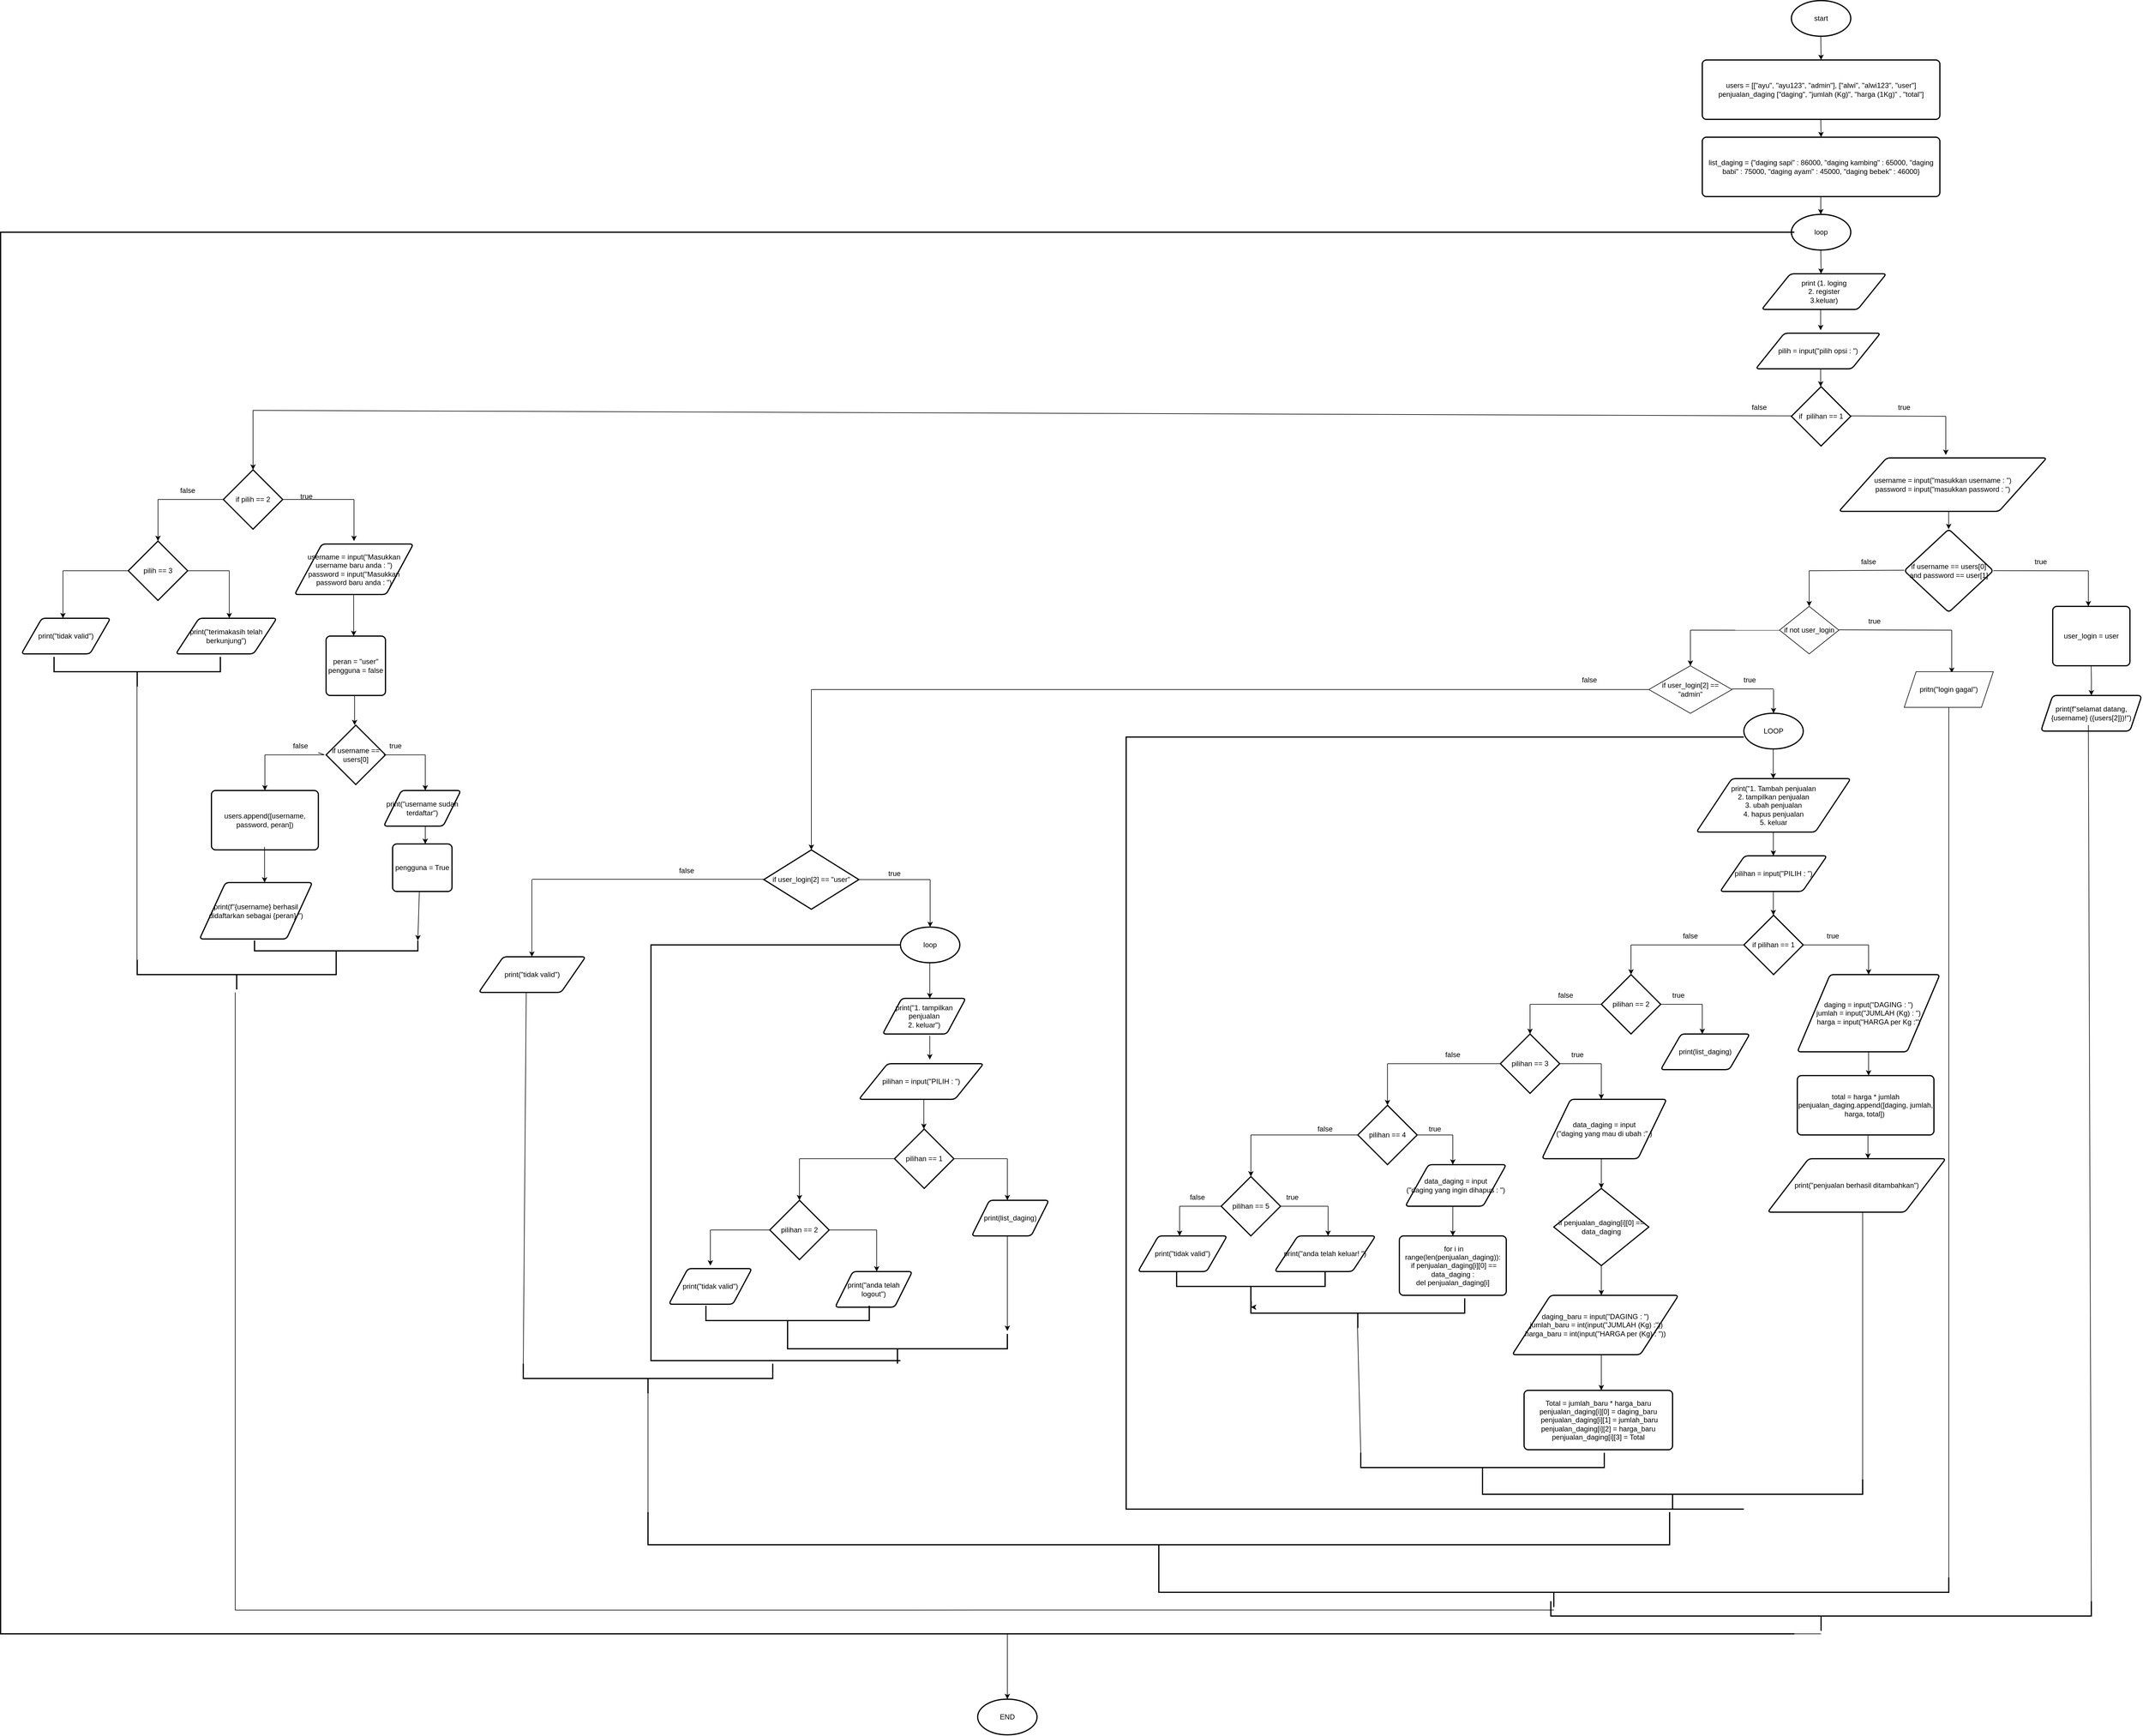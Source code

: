 <mxfile version="24.7.17">
  <diagram id="C5RBs43oDa-KdzZeNtuy" name="Page-1">
    <mxGraphModel dx="4598" dy="603" grid="1" gridSize="10" guides="1" tooltips="1" connect="1" arrows="1" fold="1" page="1" pageScale="1" pageWidth="827" pageHeight="1169" math="0" shadow="0">
      <root>
        <mxCell id="WIyWlLk6GJQsqaUBKTNV-0" />
        <mxCell id="WIyWlLk6GJQsqaUBKTNV-1" parent="WIyWlLk6GJQsqaUBKTNV-0" />
        <mxCell id="HilEgmWUrvW-E5ZWalpp-0" value="start" style="strokeWidth=2;html=1;shape=mxgraph.flowchart.start_1;whiteSpace=wrap;" parent="WIyWlLk6GJQsqaUBKTNV-1" vertex="1">
          <mxGeometry x="350" y="10" width="100" height="60" as="geometry" />
        </mxCell>
        <mxCell id="HilEgmWUrvW-E5ZWalpp-1" value="" style="endArrow=classic;html=1;rounded=0;" parent="WIyWlLk6GJQsqaUBKTNV-1" edge="1">
          <mxGeometry width="50" height="50" relative="1" as="geometry">
            <mxPoint x="399.5" y="70" as="sourcePoint" />
            <mxPoint x="400" y="110" as="targetPoint" />
          </mxGeometry>
        </mxCell>
        <mxCell id="TOtgKSUKtA_8r9ONCpf3-0" value="users = [[&quot;ayu&quot;, &quot;ayu123&quot;, &quot;admin&quot;], [&quot;alwi&quot;, &quot;alwi123&quot;, &quot;user&quot;]&lt;div&gt;penjualan_daging [&quot;daging&quot;, &quot;jumlah (Kg)&quot;, &quot;harga (1Kg)&quot; , &quot;total&quot;]&lt;/div&gt;" style="rounded=1;whiteSpace=wrap;html=1;absoluteArcSize=1;arcSize=14;strokeWidth=2;" parent="WIyWlLk6GJQsqaUBKTNV-1" vertex="1">
          <mxGeometry x="200" y="110" width="400" height="100" as="geometry" />
        </mxCell>
        <mxCell id="TOtgKSUKtA_8r9ONCpf3-1" value="if&amp;nbsp; pilihan == 1" style="strokeWidth=2;html=1;shape=mxgraph.flowchart.decision;whiteSpace=wrap;" parent="WIyWlLk6GJQsqaUBKTNV-1" vertex="1">
          <mxGeometry x="350" y="660" width="100" height="100" as="geometry" />
        </mxCell>
        <mxCell id="TOtgKSUKtA_8r9ONCpf3-3" value="" style="endArrow=classic;html=1;rounded=0;" parent="WIyWlLk6GJQsqaUBKTNV-1" edge="1">
          <mxGeometry width="50" height="50" relative="1" as="geometry">
            <mxPoint x="399.5" y="210" as="sourcePoint" />
            <mxPoint x="400" y="240" as="targetPoint" />
          </mxGeometry>
        </mxCell>
        <mxCell id="TOtgKSUKtA_8r9ONCpf3-5" value="" style="strokeWidth=2;html=1;shape=mxgraph.flowchart.annotation_1;align=left;pointerEvents=1;" parent="WIyWlLk6GJQsqaUBKTNV-1" vertex="1">
          <mxGeometry x="-770" y="1250" width="1040" height="1300" as="geometry" />
        </mxCell>
        <mxCell id="TOtgKSUKtA_8r9ONCpf3-6" value="" style="endArrow=classic;html=1;rounded=0;" parent="WIyWlLk6GJQsqaUBKTNV-1" edge="1">
          <mxGeometry width="50" height="50" relative="1" as="geometry">
            <mxPoint x="399.5" y="430" as="sourcePoint" />
            <mxPoint x="400" y="470" as="targetPoint" />
          </mxGeometry>
        </mxCell>
        <mxCell id="pLU5YedyrwFrKbikQIyz-1" value="loop" style="strokeWidth=2;html=1;shape=mxgraph.flowchart.start_1;whiteSpace=wrap;" parent="WIyWlLk6GJQsqaUBKTNV-1" vertex="1">
          <mxGeometry x="350" y="370" width="100" height="60" as="geometry" />
        </mxCell>
        <mxCell id="pLU5YedyrwFrKbikQIyz-2" value="list_daging = {&quot;daging sapi&quot; : 86000, &quot;daging kambing&quot; : 65000, &quot;daging babi&quot; : 75000, &quot;daging ayam&quot; : 45000, &quot;daging bebek&quot; : 46000}" style="rounded=1;whiteSpace=wrap;html=1;absoluteArcSize=1;arcSize=14;strokeWidth=2;" parent="WIyWlLk6GJQsqaUBKTNV-1" vertex="1">
          <mxGeometry x="200" y="240" width="400" height="100" as="geometry" />
        </mxCell>
        <mxCell id="pLU5YedyrwFrKbikQIyz-3" value="" style="endArrow=classic;html=1;rounded=0;" parent="WIyWlLk6GJQsqaUBKTNV-1" edge="1">
          <mxGeometry width="50" height="50" relative="1" as="geometry">
            <mxPoint x="399.5" y="340" as="sourcePoint" />
            <mxPoint x="399.5" y="370" as="targetPoint" />
          </mxGeometry>
        </mxCell>
        <mxCell id="pLU5YedyrwFrKbikQIyz-4" value="print (1. loging&lt;div&gt;2. register&lt;/div&gt;&lt;div&gt;3.keluar)&lt;/div&gt;" style="shape=parallelogram;html=1;strokeWidth=2;perimeter=parallelogramPerimeter;whiteSpace=wrap;rounded=1;arcSize=12;size=0.23;" parent="WIyWlLk6GJQsqaUBKTNV-1" vertex="1">
          <mxGeometry x="300" y="470" width="210" height="60" as="geometry" />
        </mxCell>
        <mxCell id="pLU5YedyrwFrKbikQIyz-5" value="pilih = input(&quot;pilih opsi : &quot;)" style="shape=parallelogram;html=1;strokeWidth=2;perimeter=parallelogramPerimeter;whiteSpace=wrap;rounded=1;arcSize=12;size=0.23;" parent="WIyWlLk6GJQsqaUBKTNV-1" vertex="1">
          <mxGeometry x="290" y="570" width="210" height="60" as="geometry" />
        </mxCell>
        <mxCell id="pLU5YedyrwFrKbikQIyz-6" value="" style="endArrow=classic;html=1;rounded=0;" parent="WIyWlLk6GJQsqaUBKTNV-1" edge="1">
          <mxGeometry width="50" height="50" relative="1" as="geometry">
            <mxPoint x="399.29" y="530" as="sourcePoint" />
            <mxPoint x="399.29" y="565" as="targetPoint" />
          </mxGeometry>
        </mxCell>
        <mxCell id="pLU5YedyrwFrKbikQIyz-8" value="" style="endArrow=classic;html=1;rounded=0;" parent="WIyWlLk6GJQsqaUBKTNV-1" edge="1">
          <mxGeometry width="50" height="50" relative="1" as="geometry">
            <mxPoint x="399.29" y="630" as="sourcePoint" />
            <mxPoint x="399.29" y="660" as="targetPoint" />
          </mxGeometry>
        </mxCell>
        <mxCell id="pLU5YedyrwFrKbikQIyz-10" value="" style="endArrow=classic;html=1;rounded=0;" parent="WIyWlLk6GJQsqaUBKTNV-1" edge="1">
          <mxGeometry width="50" height="50" relative="1" as="geometry">
            <mxPoint x="610" y="710" as="sourcePoint" />
            <mxPoint x="610" y="775" as="targetPoint" />
          </mxGeometry>
        </mxCell>
        <mxCell id="pLU5YedyrwFrKbikQIyz-11" value="" style="endArrow=none;html=1;rounded=0;" parent="WIyWlLk6GJQsqaUBKTNV-1" edge="1">
          <mxGeometry width="50" height="50" relative="1" as="geometry">
            <mxPoint x="450" y="709.29" as="sourcePoint" />
            <mxPoint x="610" y="710" as="targetPoint" />
          </mxGeometry>
        </mxCell>
        <mxCell id="pLU5YedyrwFrKbikQIyz-13" value="" style="endArrow=none;html=1;rounded=0;" parent="WIyWlLk6GJQsqaUBKTNV-1" edge="1">
          <mxGeometry width="50" height="50" relative="1" as="geometry">
            <mxPoint x="-2240" y="700" as="sourcePoint" />
            <mxPoint x="350" y="709.29" as="targetPoint" />
          </mxGeometry>
        </mxCell>
        <mxCell id="pLU5YedyrwFrKbikQIyz-14" value="username = input(&quot;masukkan username : &quot;)&lt;div&gt;password = input(&quot;masukkan password : &quot;)&lt;/div&gt;" style="shape=parallelogram;html=1;strokeWidth=2;perimeter=parallelogramPerimeter;whiteSpace=wrap;rounded=1;arcSize=12;size=0.23;" parent="WIyWlLk6GJQsqaUBKTNV-1" vertex="1">
          <mxGeometry x="430" y="780" width="350" height="90" as="geometry" />
        </mxCell>
        <mxCell id="pLU5YedyrwFrKbikQIyz-15" value="true" style="text;html=1;align=center;verticalAlign=middle;whiteSpace=wrap;rounded=0;" parent="WIyWlLk6GJQsqaUBKTNV-1" vertex="1">
          <mxGeometry x="510" y="680" width="60" height="30" as="geometry" />
        </mxCell>
        <mxCell id="pLU5YedyrwFrKbikQIyz-16" value="false&lt;span style=&quot;white-space: pre;&quot;&gt;&#x9;&lt;/span&gt;" style="text;html=1;align=center;verticalAlign=middle;whiteSpace=wrap;rounded=0;" parent="WIyWlLk6GJQsqaUBKTNV-1" vertex="1">
          <mxGeometry x="280" y="680" width="60" height="30" as="geometry" />
        </mxCell>
        <mxCell id="pLU5YedyrwFrKbikQIyz-17" value="if username == users[0] and password == user[1]" style="rhombus;whiteSpace=wrap;html=1;strokeWidth=2;rounded=1;arcSize=12;" parent="WIyWlLk6GJQsqaUBKTNV-1" vertex="1">
          <mxGeometry x="540" y="900" width="150" height="140" as="geometry" />
        </mxCell>
        <mxCell id="pLU5YedyrwFrKbikQIyz-20" value="" style="endArrow=classic;html=1;rounded=0;" parent="WIyWlLk6GJQsqaUBKTNV-1" edge="1">
          <mxGeometry width="50" height="50" relative="1" as="geometry">
            <mxPoint x="614.79" y="870" as="sourcePoint" />
            <mxPoint x="614.79" y="900" as="targetPoint" />
            <Array as="points">
              <mxPoint x="614.79" y="880" />
            </Array>
          </mxGeometry>
        </mxCell>
        <mxCell id="pLU5YedyrwFrKbikQIyz-24" value="" style="endArrow=none;html=1;rounded=0;" parent="WIyWlLk6GJQsqaUBKTNV-1" edge="1">
          <mxGeometry width="50" height="50" relative="1" as="geometry">
            <mxPoint x="690" y="969.83" as="sourcePoint" />
            <mxPoint x="850" y="970.17" as="targetPoint" />
          </mxGeometry>
        </mxCell>
        <mxCell id="pLU5YedyrwFrKbikQIyz-25" value="" style="endArrow=classic;html=1;rounded=0;" parent="WIyWlLk6GJQsqaUBKTNV-1" edge="1">
          <mxGeometry width="50" height="50" relative="1" as="geometry">
            <mxPoint x="850" y="970" as="sourcePoint" />
            <mxPoint x="850" y="1030" as="targetPoint" />
          </mxGeometry>
        </mxCell>
        <mxCell id="pLU5YedyrwFrKbikQIyz-26" style="edgeStyle=orthogonalEdgeStyle;rounded=0;orthogonalLoop=1;jettySize=auto;html=1;exitX=0.5;exitY=1;exitDx=0;exitDy=0;" parent="WIyWlLk6GJQsqaUBKTNV-1" source="pLU5YedyrwFrKbikQIyz-17" target="pLU5YedyrwFrKbikQIyz-17" edge="1">
          <mxGeometry relative="1" as="geometry" />
        </mxCell>
        <mxCell id="pLU5YedyrwFrKbikQIyz-29" value="" style="edgeStyle=orthogonalEdgeStyle;rounded=0;orthogonalLoop=1;jettySize=auto;html=1;" parent="WIyWlLk6GJQsqaUBKTNV-1" edge="1">
          <mxGeometry relative="1" as="geometry">
            <mxPoint x="854.71" y="1130" as="sourcePoint" />
            <mxPoint x="855" y="1180" as="targetPoint" />
          </mxGeometry>
        </mxCell>
        <mxCell id="pLU5YedyrwFrKbikQIyz-27" value="user_login = user" style="rounded=1;whiteSpace=wrap;html=1;absoluteArcSize=1;arcSize=14;strokeWidth=2;" parent="WIyWlLk6GJQsqaUBKTNV-1" vertex="1">
          <mxGeometry x="790" y="1030" width="130" height="100" as="geometry" />
        </mxCell>
        <mxCell id="pLU5YedyrwFrKbikQIyz-28" value="print(f&quot;selamat datang, {username} ({users[2]})!&quot;)" style="shape=parallelogram;perimeter=parallelogramPerimeter;whiteSpace=wrap;html=1;fixedSize=1;rounded=1;arcSize=14;strokeWidth=2;" parent="WIyWlLk6GJQsqaUBKTNV-1" vertex="1">
          <mxGeometry x="770" y="1180" width="170" height="60" as="geometry" />
        </mxCell>
        <mxCell id="pLU5YedyrwFrKbikQIyz-30" value="true" style="text;html=1;align=center;verticalAlign=middle;whiteSpace=wrap;rounded=0;" parent="WIyWlLk6GJQsqaUBKTNV-1" vertex="1">
          <mxGeometry x="740" y="940" width="60" height="30" as="geometry" />
        </mxCell>
        <mxCell id="pLU5YedyrwFrKbikQIyz-31" value="" style="endArrow=none;html=1;rounded=0;" parent="WIyWlLk6GJQsqaUBKTNV-1" edge="1">
          <mxGeometry width="50" height="50" relative="1" as="geometry">
            <mxPoint x="380" y="970" as="sourcePoint" />
            <mxPoint x="540" y="969.13" as="targetPoint" />
          </mxGeometry>
        </mxCell>
        <mxCell id="pLU5YedyrwFrKbikQIyz-32" value="" style="endArrow=classic;html=1;rounded=0;" parent="WIyWlLk6GJQsqaUBKTNV-1" edge="1">
          <mxGeometry width="50" height="50" relative="1" as="geometry">
            <mxPoint x="380" y="970" as="sourcePoint" />
            <mxPoint x="380" y="1030" as="targetPoint" />
          </mxGeometry>
        </mxCell>
        <mxCell id="pLU5YedyrwFrKbikQIyz-33" value="false" style="text;html=1;align=center;verticalAlign=middle;whiteSpace=wrap;rounded=0;" parent="WIyWlLk6GJQsqaUBKTNV-1" vertex="1">
          <mxGeometry x="450" y="940" width="60" height="30" as="geometry" />
        </mxCell>
        <mxCell id="pLU5YedyrwFrKbikQIyz-34" value="if not user_login" style="rhombus;whiteSpace=wrap;html=1;" parent="WIyWlLk6GJQsqaUBKTNV-1" vertex="1">
          <mxGeometry x="330" y="1030" width="100" height="80" as="geometry" />
        </mxCell>
        <mxCell id="pLU5YedyrwFrKbikQIyz-35" value="" style="endArrow=classic;html=1;rounded=0;" parent="WIyWlLk6GJQsqaUBKTNV-1" edge="1">
          <mxGeometry width="50" height="50" relative="1" as="geometry">
            <mxPoint x="620" y="1070" as="sourcePoint" />
            <mxPoint x="620" y="1142" as="targetPoint" />
          </mxGeometry>
        </mxCell>
        <mxCell id="pLU5YedyrwFrKbikQIyz-36" value="pritn(&quot;login gagal&quot;)" style="shape=parallelogram;perimeter=parallelogramPerimeter;whiteSpace=wrap;html=1;fixedSize=1;" parent="WIyWlLk6GJQsqaUBKTNV-1" vertex="1">
          <mxGeometry x="540" y="1140" width="150" height="60" as="geometry" />
        </mxCell>
        <mxCell id="pLU5YedyrwFrKbikQIyz-37" value="" style="endArrow=none;html=1;rounded=0;" parent="WIyWlLk6GJQsqaUBKTNV-1" edge="1">
          <mxGeometry width="50" height="50" relative="1" as="geometry">
            <mxPoint x="430" y="1069.52" as="sourcePoint" />
            <mxPoint x="620" y="1070" as="targetPoint" />
          </mxGeometry>
        </mxCell>
        <mxCell id="pLU5YedyrwFrKbikQIyz-38" value="true" style="text;html=1;align=center;verticalAlign=middle;whiteSpace=wrap;rounded=0;" parent="WIyWlLk6GJQsqaUBKTNV-1" vertex="1">
          <mxGeometry x="460" y="1040" width="60" height="30" as="geometry" />
        </mxCell>
        <mxCell id="pLU5YedyrwFrKbikQIyz-39" value="" style="endArrow=none;html=1;rounded=0;" parent="WIyWlLk6GJQsqaUBKTNV-1" edge="1">
          <mxGeometry width="50" height="50" relative="1" as="geometry">
            <mxPoint x="180" y="1070" as="sourcePoint" />
            <mxPoint x="330" y="1070.13" as="targetPoint" />
          </mxGeometry>
        </mxCell>
        <mxCell id="pLU5YedyrwFrKbikQIyz-40" value="" style="endArrow=classic;html=1;rounded=0;" parent="WIyWlLk6GJQsqaUBKTNV-1" edge="1">
          <mxGeometry width="50" height="50" relative="1" as="geometry">
            <mxPoint x="180" y="1070" as="sourcePoint" />
            <mxPoint x="180" y="1130" as="targetPoint" />
          </mxGeometry>
        </mxCell>
        <mxCell id="pLU5YedyrwFrKbikQIyz-41" value="if user_login[2] == &quot;admin&quot;" style="rhombus;whiteSpace=wrap;html=1;" parent="WIyWlLk6GJQsqaUBKTNV-1" vertex="1">
          <mxGeometry x="110" y="1130" width="140" height="80" as="geometry" />
        </mxCell>
        <mxCell id="pLU5YedyrwFrKbikQIyz-42" value="" style="endArrow=none;html=1;rounded=0;" parent="WIyWlLk6GJQsqaUBKTNV-1" edge="1">
          <mxGeometry width="50" height="50" relative="1" as="geometry">
            <mxPoint x="250" y="1169" as="sourcePoint" />
            <mxPoint x="320" y="1169" as="targetPoint" />
          </mxGeometry>
        </mxCell>
        <mxCell id="pLU5YedyrwFrKbikQIyz-43" value="" style="endArrow=classic;html=1;rounded=0;" parent="WIyWlLk6GJQsqaUBKTNV-1" edge="1">
          <mxGeometry width="50" height="50" relative="1" as="geometry">
            <mxPoint x="320" y="1170" as="sourcePoint" />
            <mxPoint x="320" y="1210" as="targetPoint" />
          </mxGeometry>
        </mxCell>
        <mxCell id="pLU5YedyrwFrKbikQIyz-45" value="LOOP" style="strokeWidth=2;html=1;shape=mxgraph.flowchart.start_1;whiteSpace=wrap;" parent="WIyWlLk6GJQsqaUBKTNV-1" vertex="1">
          <mxGeometry x="270" y="1210" width="100" height="60" as="geometry" />
        </mxCell>
        <mxCell id="pLU5YedyrwFrKbikQIyz-46" value="" style="endArrow=classic;html=1;rounded=0;" parent="WIyWlLk6GJQsqaUBKTNV-1" edge="1">
          <mxGeometry width="50" height="50" relative="1" as="geometry">
            <mxPoint x="319.5" y="1270" as="sourcePoint" />
            <mxPoint x="319.5" y="1320" as="targetPoint" />
          </mxGeometry>
        </mxCell>
        <mxCell id="pLU5YedyrwFrKbikQIyz-47" value="print(&quot;1. Tambah penjualan&lt;div&gt;2. tampilkan penjualan&lt;/div&gt;&lt;div&gt;3. ubah penjualan&lt;/div&gt;&lt;div&gt;4. hapus penjualan&lt;/div&gt;&lt;div&gt;5. keluar&lt;/div&gt;" style="shape=parallelogram;html=1;strokeWidth=2;perimeter=parallelogramPerimeter;whiteSpace=wrap;rounded=1;arcSize=12;size=0.23;" parent="WIyWlLk6GJQsqaUBKTNV-1" vertex="1">
          <mxGeometry x="190" y="1320" width="260" height="90" as="geometry" />
        </mxCell>
        <mxCell id="pLU5YedyrwFrKbikQIyz-48" value="" style="endArrow=classic;html=1;rounded=0;" parent="WIyWlLk6GJQsqaUBKTNV-1" edge="1">
          <mxGeometry width="50" height="50" relative="1" as="geometry">
            <mxPoint x="319.63" y="1410" as="sourcePoint" />
            <mxPoint x="319.63" y="1450" as="targetPoint" />
          </mxGeometry>
        </mxCell>
        <mxCell id="pLU5YedyrwFrKbikQIyz-49" value="pilihan = input(&quot;PILIH : &quot;)" style="shape=parallelogram;html=1;strokeWidth=2;perimeter=parallelogramPerimeter;whiteSpace=wrap;rounded=1;arcSize=12;size=0.23;" parent="WIyWlLk6GJQsqaUBKTNV-1" vertex="1">
          <mxGeometry x="230" y="1450" width="180" height="60" as="geometry" />
        </mxCell>
        <mxCell id="pLU5YedyrwFrKbikQIyz-50" value="" style="endArrow=classic;html=1;rounded=0;" parent="WIyWlLk6GJQsqaUBKTNV-1" edge="1">
          <mxGeometry width="50" height="50" relative="1" as="geometry">
            <mxPoint x="319.63" y="1510" as="sourcePoint" />
            <mxPoint x="319.63" y="1550" as="targetPoint" />
          </mxGeometry>
        </mxCell>
        <mxCell id="pLU5YedyrwFrKbikQIyz-51" value="if pilihan == 1" style="strokeWidth=2;html=1;shape=mxgraph.flowchart.decision;whiteSpace=wrap;" parent="WIyWlLk6GJQsqaUBKTNV-1" vertex="1">
          <mxGeometry x="270" y="1550" width="100" height="100" as="geometry" />
        </mxCell>
        <mxCell id="pLU5YedyrwFrKbikQIyz-52" value="" style="endArrow=none;html=1;rounded=0;" parent="WIyWlLk6GJQsqaUBKTNV-1" edge="1">
          <mxGeometry width="50" height="50" relative="1" as="geometry">
            <mxPoint x="370" y="1600" as="sourcePoint" />
            <mxPoint x="480" y="1600" as="targetPoint" />
          </mxGeometry>
        </mxCell>
        <mxCell id="pLU5YedyrwFrKbikQIyz-53" value="" style="endArrow=none;html=1;rounded=0;" parent="WIyWlLk6GJQsqaUBKTNV-1" edge="1">
          <mxGeometry width="50" height="50" relative="1" as="geometry">
            <mxPoint x="80" y="1600" as="sourcePoint" />
            <mxPoint x="270" y="1600" as="targetPoint" />
          </mxGeometry>
        </mxCell>
        <mxCell id="pLU5YedyrwFrKbikQIyz-54" value="" style="endArrow=classic;html=1;rounded=0;" parent="WIyWlLk6GJQsqaUBKTNV-1" edge="1">
          <mxGeometry width="50" height="50" relative="1" as="geometry">
            <mxPoint x="480" y="1600" as="sourcePoint" />
            <mxPoint x="480" y="1650" as="targetPoint" />
          </mxGeometry>
        </mxCell>
        <mxCell id="pLU5YedyrwFrKbikQIyz-55" value="true" style="text;html=1;align=center;verticalAlign=middle;whiteSpace=wrap;rounded=0;" parent="WIyWlLk6GJQsqaUBKTNV-1" vertex="1">
          <mxGeometry x="390" y="1570" width="60" height="30" as="geometry" />
        </mxCell>
        <mxCell id="pLU5YedyrwFrKbikQIyz-57" value="daging = input(&quot;DAGING : &quot;)&lt;div&gt;jumlah = input(&quot;JUMLAH (Kg) : &quot;)&lt;/div&gt;&lt;div&gt;harga = input(&quot;HARGA per Kg :&quot;)&lt;/div&gt;" style="shape=parallelogram;html=1;strokeWidth=2;perimeter=parallelogramPerimeter;whiteSpace=wrap;rounded=1;arcSize=12;size=0.23;" parent="WIyWlLk6GJQsqaUBKTNV-1" vertex="1">
          <mxGeometry x="360" y="1650" width="240" height="130" as="geometry" />
        </mxCell>
        <mxCell id="pLU5YedyrwFrKbikQIyz-58" value="" style="endArrow=classic;html=1;rounded=0;" parent="WIyWlLk6GJQsqaUBKTNV-1" edge="1">
          <mxGeometry width="50" height="50" relative="1" as="geometry">
            <mxPoint x="480" y="1780" as="sourcePoint" />
            <mxPoint x="480" y="1820" as="targetPoint" />
          </mxGeometry>
        </mxCell>
        <mxCell id="pLU5YedyrwFrKbikQIyz-60" value="total = harga * jumlah&lt;div&gt;penjualan_daging.append([daging, jumlah, harga, total])&amp;nbsp;&lt;/div&gt;" style="rounded=1;whiteSpace=wrap;html=1;absoluteArcSize=1;arcSize=14;strokeWidth=2;" parent="WIyWlLk6GJQsqaUBKTNV-1" vertex="1">
          <mxGeometry x="360" y="1820" width="230" height="100" as="geometry" />
        </mxCell>
        <mxCell id="pLU5YedyrwFrKbikQIyz-61" value="print(&quot;penjualan berhasil ditambahkan&quot;)" style="shape=parallelogram;html=1;strokeWidth=2;perimeter=parallelogramPerimeter;whiteSpace=wrap;rounded=1;arcSize=12;size=0.23;" parent="WIyWlLk6GJQsqaUBKTNV-1" vertex="1">
          <mxGeometry x="310" y="1960" width="300" height="90" as="geometry" />
        </mxCell>
        <mxCell id="pLU5YedyrwFrKbikQIyz-62" value="" style="endArrow=classic;html=1;rounded=0;" parent="WIyWlLk6GJQsqaUBKTNV-1" edge="1">
          <mxGeometry width="50" height="50" relative="1" as="geometry">
            <mxPoint x="478.95" y="1920" as="sourcePoint" />
            <mxPoint x="478.95" y="1960" as="targetPoint" />
          </mxGeometry>
        </mxCell>
        <mxCell id="pLU5YedyrwFrKbikQIyz-63" value="" style="endArrow=classic;html=1;rounded=0;" parent="WIyWlLk6GJQsqaUBKTNV-1" edge="1">
          <mxGeometry width="50" height="50" relative="1" as="geometry">
            <mxPoint x="80" y="1600" as="sourcePoint" />
            <mxPoint x="80" y="1650" as="targetPoint" />
          </mxGeometry>
        </mxCell>
        <mxCell id="pLU5YedyrwFrKbikQIyz-64" value="pilihan == 2" style="strokeWidth=2;html=1;shape=mxgraph.flowchart.decision;whiteSpace=wrap;" parent="WIyWlLk6GJQsqaUBKTNV-1" vertex="1">
          <mxGeometry x="30" y="1650" width="100" height="100" as="geometry" />
        </mxCell>
        <mxCell id="pLU5YedyrwFrKbikQIyz-65" value="" style="endArrow=none;html=1;rounded=0;" parent="WIyWlLk6GJQsqaUBKTNV-1" edge="1">
          <mxGeometry width="50" height="50" relative="1" as="geometry">
            <mxPoint x="130" y="1700" as="sourcePoint" />
            <mxPoint x="200" y="1700" as="targetPoint" />
          </mxGeometry>
        </mxCell>
        <mxCell id="pLU5YedyrwFrKbikQIyz-66" value="" style="endArrow=classic;html=1;rounded=0;" parent="WIyWlLk6GJQsqaUBKTNV-1" edge="1">
          <mxGeometry width="50" height="50" relative="1" as="geometry">
            <mxPoint x="200" y="1700" as="sourcePoint" />
            <mxPoint x="200" y="1750" as="targetPoint" />
          </mxGeometry>
        </mxCell>
        <mxCell id="pLU5YedyrwFrKbikQIyz-67" value="print(list_daging)" style="shape=parallelogram;html=1;strokeWidth=2;perimeter=parallelogramPerimeter;whiteSpace=wrap;rounded=1;arcSize=12;size=0.23;" parent="WIyWlLk6GJQsqaUBKTNV-1" vertex="1">
          <mxGeometry x="130" y="1750" width="150" height="60" as="geometry" />
        </mxCell>
        <mxCell id="pLU5YedyrwFrKbikQIyz-68" value="" style="endArrow=none;html=1;rounded=0;" parent="WIyWlLk6GJQsqaUBKTNV-1" edge="1">
          <mxGeometry width="50" height="50" relative="1" as="geometry">
            <mxPoint x="-90" y="1700" as="sourcePoint" />
            <mxPoint x="30" y="1700" as="targetPoint" />
          </mxGeometry>
        </mxCell>
        <mxCell id="pLU5YedyrwFrKbikQIyz-69" value="" style="endArrow=classic;html=1;rounded=0;" parent="WIyWlLk6GJQsqaUBKTNV-1" edge="1">
          <mxGeometry width="50" height="50" relative="1" as="geometry">
            <mxPoint x="-90" y="1700" as="sourcePoint" />
            <mxPoint x="-90" y="1750" as="targetPoint" />
          </mxGeometry>
        </mxCell>
        <mxCell id="pLU5YedyrwFrKbikQIyz-70" value="pilihan == 3" style="strokeWidth=2;html=1;shape=mxgraph.flowchart.decision;whiteSpace=wrap;" parent="WIyWlLk6GJQsqaUBKTNV-1" vertex="1">
          <mxGeometry x="-140" y="1750" width="100" height="100" as="geometry" />
        </mxCell>
        <mxCell id="pLU5YedyrwFrKbikQIyz-71" value="data_daging =&amp;nbsp;&lt;span style=&quot;background-color: initial;&quot;&gt;input&lt;/span&gt;&lt;div&gt;&lt;span style=&quot;background-color: initial;&quot;&gt;(&quot;daging yang mau di ubah :&quot; )&lt;/span&gt;&lt;/div&gt;" style="shape=parallelogram;html=1;strokeWidth=2;perimeter=parallelogramPerimeter;whiteSpace=wrap;rounded=1;arcSize=12;size=0.23;" parent="WIyWlLk6GJQsqaUBKTNV-1" vertex="1">
          <mxGeometry x="-70" y="1860" width="210" height="100" as="geometry" />
        </mxCell>
        <mxCell id="pLU5YedyrwFrKbikQIyz-72" value="" style="endArrow=none;html=1;rounded=0;" parent="WIyWlLk6GJQsqaUBKTNV-1" edge="1">
          <mxGeometry width="50" height="50" relative="1" as="geometry">
            <mxPoint x="-40" y="1800" as="sourcePoint" />
            <mxPoint x="30" y="1800" as="targetPoint" />
          </mxGeometry>
        </mxCell>
        <mxCell id="pLU5YedyrwFrKbikQIyz-73" value="" style="endArrow=classic;html=1;rounded=0;" parent="WIyWlLk6GJQsqaUBKTNV-1" edge="1">
          <mxGeometry width="50" height="50" relative="1" as="geometry">
            <mxPoint x="30" y="1800" as="sourcePoint" />
            <mxPoint x="30" y="1860" as="targetPoint" />
          </mxGeometry>
        </mxCell>
        <mxCell id="pLU5YedyrwFrKbikQIyz-74" value="" style="endArrow=classic;html=1;rounded=0;" parent="WIyWlLk6GJQsqaUBKTNV-1" edge="1">
          <mxGeometry width="50" height="50" relative="1" as="geometry">
            <mxPoint x="30" y="1960" as="sourcePoint" />
            <mxPoint x="30" y="2010" as="targetPoint" />
          </mxGeometry>
        </mxCell>
        <mxCell id="pLU5YedyrwFrKbikQIyz-75" value="if penjualan_daging[i][0] == data_daging" style="strokeWidth=2;html=1;shape=mxgraph.flowchart.decision;whiteSpace=wrap;" parent="WIyWlLk6GJQsqaUBKTNV-1" vertex="1">
          <mxGeometry x="-50" y="2010" width="160" height="130" as="geometry" />
        </mxCell>
        <mxCell id="pLU5YedyrwFrKbikQIyz-76" value="" style="endArrow=classic;html=1;rounded=0;" parent="WIyWlLk6GJQsqaUBKTNV-1" edge="1">
          <mxGeometry width="50" height="50" relative="1" as="geometry">
            <mxPoint x="30" y="2140" as="sourcePoint" />
            <mxPoint x="30" y="2190" as="targetPoint" />
          </mxGeometry>
        </mxCell>
        <mxCell id="pLU5YedyrwFrKbikQIyz-77" value="&lt;div&gt;daging_baru = input(&quot;DAGING : &quot;)&lt;/div&gt;&lt;div&gt;&lt;span style=&quot;background-color: initial;&quot;&gt;&amp;nbsp;jumlah_baru = int(input(&quot;JUMLAH (Kg) :&quot;))&lt;/span&gt;&lt;/div&gt;&lt;div&gt;&lt;span style=&quot;background-color: initial;&quot;&gt;harga_baru = int(input(&quot;HARGA per (Kg) : &quot;))&lt;/span&gt;&lt;/div&gt;" style="shape=parallelogram;html=1;strokeWidth=2;perimeter=parallelogramPerimeter;whiteSpace=wrap;rounded=1;arcSize=12;size=0.23;" parent="WIyWlLk6GJQsqaUBKTNV-1" vertex="1">
          <mxGeometry x="-120" y="2190" width="280" height="100" as="geometry" />
        </mxCell>
        <mxCell id="pLU5YedyrwFrKbikQIyz-78" value="" style="endArrow=classic;html=1;rounded=0;" parent="WIyWlLk6GJQsqaUBKTNV-1" edge="1">
          <mxGeometry width="50" height="50" relative="1" as="geometry">
            <mxPoint x="30" y="2290" as="sourcePoint" />
            <mxPoint x="30" y="2350" as="targetPoint" />
          </mxGeometry>
        </mxCell>
        <mxCell id="pLU5YedyrwFrKbikQIyz-79" value="&lt;div&gt;Total = jumlah_baru * harga_baru&lt;/div&gt;&lt;div&gt;penjualan_daging[i][0] = daging_baru&lt;/div&gt;&lt;div&gt;&amp;nbsp;penjualan_daging[i][1] = jumlah_baru&lt;/div&gt;&lt;div&gt;penjualan_daging[i][2] = harga_baru&lt;/div&gt;&lt;div&gt;penjualan_daging[i][3] = Total&lt;/div&gt;" style="rounded=1;whiteSpace=wrap;html=1;absoluteArcSize=1;arcSize=14;strokeWidth=2;" parent="WIyWlLk6GJQsqaUBKTNV-1" vertex="1">
          <mxGeometry x="-100" y="2350" width="250" height="100" as="geometry" />
        </mxCell>
        <mxCell id="pLU5YedyrwFrKbikQIyz-80" value="" style="endArrow=none;html=1;rounded=0;" parent="WIyWlLk6GJQsqaUBKTNV-1" edge="1">
          <mxGeometry width="50" height="50" relative="1" as="geometry">
            <mxPoint x="-330" y="1800" as="sourcePoint" />
            <mxPoint x="-140" y="1800" as="targetPoint" />
          </mxGeometry>
        </mxCell>
        <mxCell id="pLU5YedyrwFrKbikQIyz-81" value="" style="endArrow=classic;html=1;rounded=0;" parent="WIyWlLk6GJQsqaUBKTNV-1" edge="1">
          <mxGeometry width="50" height="50" relative="1" as="geometry">
            <mxPoint x="-330" y="1800" as="sourcePoint" />
            <mxPoint x="-330" y="1870" as="targetPoint" />
          </mxGeometry>
        </mxCell>
        <mxCell id="pLU5YedyrwFrKbikQIyz-82" value="pilihan == 4" style="strokeWidth=2;html=1;shape=mxgraph.flowchart.decision;whiteSpace=wrap;" parent="WIyWlLk6GJQsqaUBKTNV-1" vertex="1">
          <mxGeometry x="-380" y="1870" width="100" height="100" as="geometry" />
        </mxCell>
        <mxCell id="pLU5YedyrwFrKbikQIyz-83" value="" style="endArrow=none;html=1;rounded=0;" parent="WIyWlLk6GJQsqaUBKTNV-1" edge="1">
          <mxGeometry width="50" height="50" relative="1" as="geometry">
            <mxPoint x="-280" y="1920" as="sourcePoint" />
            <mxPoint x="-220" y="1920" as="targetPoint" />
          </mxGeometry>
        </mxCell>
        <mxCell id="pLU5YedyrwFrKbikQIyz-84" value="" style="endArrow=classic;html=1;rounded=0;" parent="WIyWlLk6GJQsqaUBKTNV-1" edge="1">
          <mxGeometry width="50" height="50" relative="1" as="geometry">
            <mxPoint x="-220" y="1920" as="sourcePoint" />
            <mxPoint x="-220" y="1970" as="targetPoint" />
          </mxGeometry>
        </mxCell>
        <mxCell id="pLU5YedyrwFrKbikQIyz-85" value="data_daging = input&lt;div&gt;(&quot;daging yang ingin dihapus : &quot;)&lt;/div&gt;" style="shape=parallelogram;html=1;strokeWidth=2;perimeter=parallelogramPerimeter;whiteSpace=wrap;rounded=1;arcSize=12;size=0.23;" parent="WIyWlLk6GJQsqaUBKTNV-1" vertex="1">
          <mxGeometry x="-300" y="1970" width="170" height="70" as="geometry" />
        </mxCell>
        <mxCell id="pLU5YedyrwFrKbikQIyz-86" value="" style="endArrow=classic;html=1;rounded=0;" parent="WIyWlLk6GJQsqaUBKTNV-1" edge="1">
          <mxGeometry width="50" height="50" relative="1" as="geometry">
            <mxPoint x="-220" y="2040" as="sourcePoint" />
            <mxPoint x="-220" y="2090" as="targetPoint" />
          </mxGeometry>
        </mxCell>
        <mxCell id="pLU5YedyrwFrKbikQIyz-87" value="&lt;div&gt;&amp;nbsp;for i in range(len(penjualan_daging)):&lt;/div&gt;&lt;div&gt;&amp;nbsp;if penjualan_daging[i][0] == data_daging :&lt;/div&gt;&lt;div&gt;del penjualan_daging[i]&lt;/div&gt;" style="rounded=1;whiteSpace=wrap;html=1;absoluteArcSize=1;arcSize=14;strokeWidth=2;" parent="WIyWlLk6GJQsqaUBKTNV-1" vertex="1">
          <mxGeometry x="-310" y="2090" width="180" height="100" as="geometry" />
        </mxCell>
        <mxCell id="pLU5YedyrwFrKbikQIyz-88" value="" style="endArrow=none;html=1;rounded=0;" parent="WIyWlLk6GJQsqaUBKTNV-1" edge="1">
          <mxGeometry width="50" height="50" relative="1" as="geometry">
            <mxPoint x="-560" y="1920" as="sourcePoint" />
            <mxPoint x="-380" y="1920" as="targetPoint" />
          </mxGeometry>
        </mxCell>
        <mxCell id="pLU5YedyrwFrKbikQIyz-89" value="" style="endArrow=classic;html=1;rounded=0;" parent="WIyWlLk6GJQsqaUBKTNV-1" edge="1">
          <mxGeometry width="50" height="50" relative="1" as="geometry">
            <mxPoint x="-560" y="1920" as="sourcePoint" />
            <mxPoint x="-560" y="1990" as="targetPoint" />
          </mxGeometry>
        </mxCell>
        <mxCell id="pLU5YedyrwFrKbikQIyz-90" value="pilihan == 5" style="strokeWidth=2;html=1;shape=mxgraph.flowchart.decision;whiteSpace=wrap;" parent="WIyWlLk6GJQsqaUBKTNV-1" vertex="1">
          <mxGeometry x="-610" y="1990" width="100" height="100" as="geometry" />
        </mxCell>
        <mxCell id="pLU5YedyrwFrKbikQIyz-91" value="" style="endArrow=none;html=1;rounded=0;exitX=1;exitY=0.5;exitDx=0;exitDy=0;exitPerimeter=0;" parent="WIyWlLk6GJQsqaUBKTNV-1" source="pLU5YedyrwFrKbikQIyz-90" edge="1">
          <mxGeometry width="50" height="50" relative="1" as="geometry">
            <mxPoint x="-470" y="2040" as="sourcePoint" />
            <mxPoint x="-430" y="2040" as="targetPoint" />
          </mxGeometry>
        </mxCell>
        <mxCell id="pLU5YedyrwFrKbikQIyz-92" value="" style="endArrow=classic;html=1;rounded=0;" parent="WIyWlLk6GJQsqaUBKTNV-1" edge="1">
          <mxGeometry width="50" height="50" relative="1" as="geometry">
            <mxPoint x="-430" y="2040" as="sourcePoint" />
            <mxPoint x="-430" y="2090" as="targetPoint" />
          </mxGeometry>
        </mxCell>
        <mxCell id="pLU5YedyrwFrKbikQIyz-93" value="print(&quot;anda telah keluar! &quot;)" style="shape=parallelogram;html=1;strokeWidth=2;perimeter=parallelogramPerimeter;whiteSpace=wrap;rounded=1;arcSize=12;size=0.23;" parent="WIyWlLk6GJQsqaUBKTNV-1" vertex="1">
          <mxGeometry x="-520" y="2090" width="170" height="60" as="geometry" />
        </mxCell>
        <mxCell id="pLU5YedyrwFrKbikQIyz-94" value="" style="endArrow=classic;html=1;rounded=0;" parent="WIyWlLk6GJQsqaUBKTNV-1" edge="1">
          <mxGeometry width="50" height="50" relative="1" as="geometry">
            <mxPoint x="-680" y="2040" as="sourcePoint" />
            <mxPoint x="-680" y="2090" as="targetPoint" />
          </mxGeometry>
        </mxCell>
        <mxCell id="pLU5YedyrwFrKbikQIyz-95" value="" style="endArrow=none;html=1;rounded=0;" parent="WIyWlLk6GJQsqaUBKTNV-1" edge="1">
          <mxGeometry width="50" height="50" relative="1" as="geometry">
            <mxPoint x="-680" y="2040" as="sourcePoint" />
            <mxPoint x="-610" y="2040" as="targetPoint" />
          </mxGeometry>
        </mxCell>
        <mxCell id="pLU5YedyrwFrKbikQIyz-96" value="print(&quot;tidak valid&quot;)" style="shape=parallelogram;html=1;strokeWidth=2;perimeter=parallelogramPerimeter;whiteSpace=wrap;rounded=1;arcSize=12;size=0.23;" parent="WIyWlLk6GJQsqaUBKTNV-1" vertex="1">
          <mxGeometry x="-750" y="2090" width="150" height="60" as="geometry" />
        </mxCell>
        <mxCell id="pLU5YedyrwFrKbikQIyz-97" value="true" style="text;html=1;align=center;verticalAlign=middle;whiteSpace=wrap;rounded=0;" parent="WIyWlLk6GJQsqaUBKTNV-1" vertex="1">
          <mxGeometry x="-520" y="2010" width="60" height="30" as="geometry" />
        </mxCell>
        <mxCell id="pLU5YedyrwFrKbikQIyz-98" value="false" style="text;html=1;align=center;verticalAlign=middle;whiteSpace=wrap;rounded=0;" parent="WIyWlLk6GJQsqaUBKTNV-1" vertex="1">
          <mxGeometry x="-680" y="2010" width="60" height="30" as="geometry" />
        </mxCell>
        <mxCell id="pLU5YedyrwFrKbikQIyz-99" value="true" style="text;html=1;align=center;verticalAlign=middle;whiteSpace=wrap;rounded=0;" parent="WIyWlLk6GJQsqaUBKTNV-1" vertex="1">
          <mxGeometry x="-280" y="1895" width="60" height="30" as="geometry" />
        </mxCell>
        <mxCell id="pLU5YedyrwFrKbikQIyz-100" value="false" style="text;html=1;align=center;verticalAlign=middle;whiteSpace=wrap;rounded=0;" parent="WIyWlLk6GJQsqaUBKTNV-1" vertex="1">
          <mxGeometry x="-465" y="1895" width="60" height="30" as="geometry" />
        </mxCell>
        <mxCell id="pLU5YedyrwFrKbikQIyz-101" value="false" style="text;html=1;align=center;verticalAlign=middle;whiteSpace=wrap;rounded=0;" parent="WIyWlLk6GJQsqaUBKTNV-1" vertex="1">
          <mxGeometry x="-250" y="1770" width="60" height="30" as="geometry" />
        </mxCell>
        <mxCell id="pLU5YedyrwFrKbikQIyz-102" value="true" style="text;html=1;align=center;verticalAlign=middle;whiteSpace=wrap;rounded=0;" parent="WIyWlLk6GJQsqaUBKTNV-1" vertex="1">
          <mxGeometry x="-40" y="1770" width="60" height="30" as="geometry" />
        </mxCell>
        <mxCell id="pLU5YedyrwFrKbikQIyz-103" value="false" style="text;html=1;align=center;verticalAlign=middle;whiteSpace=wrap;rounded=0;" parent="WIyWlLk6GJQsqaUBKTNV-1" vertex="1">
          <mxGeometry x="-60" y="1670" width="60" height="30" as="geometry" />
        </mxCell>
        <mxCell id="pLU5YedyrwFrKbikQIyz-104" value="true" style="text;html=1;align=center;verticalAlign=middle;whiteSpace=wrap;rounded=0;" parent="WIyWlLk6GJQsqaUBKTNV-1" vertex="1">
          <mxGeometry x="130" y="1670" width="60" height="30" as="geometry" />
        </mxCell>
        <mxCell id="pLU5YedyrwFrKbikQIyz-105" value="false" style="text;html=1;align=center;verticalAlign=middle;whiteSpace=wrap;rounded=0;" parent="WIyWlLk6GJQsqaUBKTNV-1" vertex="1">
          <mxGeometry x="150" y="1570" width="60" height="30" as="geometry" />
        </mxCell>
        <mxCell id="pLU5YedyrwFrKbikQIyz-106" value="" style="endArrow=none;html=1;rounded=0;" parent="WIyWlLk6GJQsqaUBKTNV-1" edge="1">
          <mxGeometry width="50" height="50" relative="1" as="geometry">
            <mxPoint x="-1300" y="1170" as="sourcePoint" />
            <mxPoint x="110" y="1170" as="targetPoint" />
          </mxGeometry>
        </mxCell>
        <mxCell id="pLU5YedyrwFrKbikQIyz-107" value="" style="endArrow=classic;html=1;rounded=0;" parent="WIyWlLk6GJQsqaUBKTNV-1" edge="1">
          <mxGeometry width="50" height="50" relative="1" as="geometry">
            <mxPoint x="-1300" y="1170" as="sourcePoint" />
            <mxPoint x="-1300" y="1440" as="targetPoint" />
          </mxGeometry>
        </mxCell>
        <mxCell id="pLU5YedyrwFrKbikQIyz-108" value="if user_login[2] == &quot;user&quot;" style="strokeWidth=2;html=1;shape=mxgraph.flowchart.decision;whiteSpace=wrap;" parent="WIyWlLk6GJQsqaUBKTNV-1" vertex="1">
          <mxGeometry x="-1380" y="1440" width="160" height="100" as="geometry" />
        </mxCell>
        <mxCell id="pLU5YedyrwFrKbikQIyz-110" style="edgeStyle=orthogonalEdgeStyle;rounded=0;orthogonalLoop=1;jettySize=auto;html=1;exitX=0;exitY=0.5;exitDx=0;exitDy=0;exitPerimeter=0;" parent="WIyWlLk6GJQsqaUBKTNV-1" source="pLU5YedyrwFrKbikQIyz-109" edge="1">
          <mxGeometry relative="1" as="geometry">
            <mxPoint x="-560" y="2210" as="targetPoint" />
            <Array as="points">
              <mxPoint x="-559" y="2200" />
            </Array>
          </mxGeometry>
        </mxCell>
        <mxCell id="pLU5YedyrwFrKbikQIyz-109" value="" style="strokeWidth=2;html=1;shape=mxgraph.flowchart.annotation_2;align=left;labelPosition=right;pointerEvents=1;rotation=-90;" parent="WIyWlLk6GJQsqaUBKTNV-1" vertex="1">
          <mxGeometry x="-585" y="2050" width="50" height="250" as="geometry" />
        </mxCell>
        <mxCell id="pLU5YedyrwFrKbikQIyz-111" value="" style="strokeWidth=2;html=1;shape=mxgraph.flowchart.annotation_2;align=left;labelPosition=right;pointerEvents=1;rotation=-90;" parent="WIyWlLk6GJQsqaUBKTNV-1" vertex="1">
          <mxGeometry x="-405" y="2040" width="50" height="360" as="geometry" />
        </mxCell>
        <mxCell id="pLU5YedyrwFrKbikQIyz-115" value="" style="endArrow=none;html=1;rounded=0;exitX=1;exitY=0;exitDx=0;exitDy=0;exitPerimeter=0;" parent="WIyWlLk6GJQsqaUBKTNV-1" source="pLU5YedyrwFrKbikQIyz-116" edge="1">
          <mxGeometry width="50" height="50" relative="1" as="geometry">
            <mxPoint x="-380.56" y="2430" as="sourcePoint" />
            <mxPoint x="-380.56" y="2240" as="targetPoint" />
          </mxGeometry>
        </mxCell>
        <mxCell id="pLU5YedyrwFrKbikQIyz-116" value="" style="strokeWidth=2;html=1;shape=mxgraph.flowchart.annotation_2;align=left;labelPosition=right;pointerEvents=1;rotation=-90;" parent="WIyWlLk6GJQsqaUBKTNV-1" vertex="1">
          <mxGeometry x="-195" y="2275" width="50" height="410" as="geometry" />
        </mxCell>
        <mxCell id="pLU5YedyrwFrKbikQIyz-117" value="" style="strokeWidth=2;html=1;shape=mxgraph.flowchart.annotation_2;align=left;labelPosition=right;pointerEvents=1;rotation=-90;" parent="WIyWlLk6GJQsqaUBKTNV-1" vertex="1">
          <mxGeometry x="125" y="2205" width="50" height="640" as="geometry" />
        </mxCell>
        <mxCell id="pLU5YedyrwFrKbikQIyz-118" value="" style="endArrow=none;html=1;rounded=0;exitX=0.5;exitY=1;exitDx=0;exitDy=0;exitPerimeter=0;" parent="WIyWlLk6GJQsqaUBKTNV-1" source="pLU5YedyrwFrKbikQIyz-117" edge="1">
          <mxGeometry width="50" height="50" relative="1" as="geometry">
            <mxPoint x="420" y="2100" as="sourcePoint" />
            <mxPoint x="470" y="2050" as="targetPoint" />
          </mxGeometry>
        </mxCell>
        <mxCell id="pLU5YedyrwFrKbikQIyz-119" value="" style="endArrow=none;html=1;rounded=0;" parent="WIyWlLk6GJQsqaUBKTNV-1" edge="1">
          <mxGeometry width="50" height="50" relative="1" as="geometry">
            <mxPoint x="-1220" y="1490" as="sourcePoint" />
            <mxPoint x="-1100" y="1490" as="targetPoint" />
          </mxGeometry>
        </mxCell>
        <mxCell id="pLU5YedyrwFrKbikQIyz-120" value="true" style="text;html=1;align=center;verticalAlign=middle;whiteSpace=wrap;rounded=0;" parent="WIyWlLk6GJQsqaUBKTNV-1" vertex="1">
          <mxGeometry x="-1190" y="1465" width="60" height="30" as="geometry" />
        </mxCell>
        <mxCell id="pLU5YedyrwFrKbikQIyz-121" value="" style="endArrow=classic;html=1;rounded=0;" parent="WIyWlLk6GJQsqaUBKTNV-1" edge="1">
          <mxGeometry width="50" height="50" relative="1" as="geometry">
            <mxPoint x="-1100" y="1490" as="sourcePoint" />
            <mxPoint x="-1100" y="1570" as="targetPoint" />
          </mxGeometry>
        </mxCell>
        <mxCell id="pLU5YedyrwFrKbikQIyz-122" value="loop" style="strokeWidth=2;html=1;shape=mxgraph.flowchart.start_1;whiteSpace=wrap;" parent="WIyWlLk6GJQsqaUBKTNV-1" vertex="1">
          <mxGeometry x="-1150" y="1570" width="100" height="60" as="geometry" />
        </mxCell>
        <mxCell id="pLU5YedyrwFrKbikQIyz-123" value="" style="endArrow=classic;html=1;rounded=0;" parent="WIyWlLk6GJQsqaUBKTNV-1" edge="1">
          <mxGeometry width="50" height="50" relative="1" as="geometry">
            <mxPoint x="-1100.59" y="1630" as="sourcePoint" />
            <mxPoint x="-1100.59" y="1690" as="targetPoint" />
          </mxGeometry>
        </mxCell>
        <mxCell id="pLU5YedyrwFrKbikQIyz-124" value="print(&quot;1. tampilkan penjualan&lt;div&gt;2. keluar&quot;)&lt;/div&gt;" style="shape=parallelogram;html=1;strokeWidth=2;perimeter=parallelogramPerimeter;whiteSpace=wrap;rounded=1;arcSize=12;size=0.23;" parent="WIyWlLk6GJQsqaUBKTNV-1" vertex="1">
          <mxGeometry x="-1180" y="1690" width="140" height="60" as="geometry" />
        </mxCell>
        <mxCell id="pLU5YedyrwFrKbikQIyz-125" value="" style="endArrow=classic;html=1;rounded=0;" parent="WIyWlLk6GJQsqaUBKTNV-1" edge="1">
          <mxGeometry width="50" height="50" relative="1" as="geometry">
            <mxPoint x="-1100.59" y="1753" as="sourcePoint" />
            <mxPoint x="-1100.59" y="1793" as="targetPoint" />
          </mxGeometry>
        </mxCell>
        <mxCell id="pLU5YedyrwFrKbikQIyz-126" value="pilihan = input(&quot;PILIH : &quot;)" style="shape=parallelogram;html=1;strokeWidth=2;perimeter=parallelogramPerimeter;whiteSpace=wrap;rounded=1;arcSize=12;size=0.23;" parent="WIyWlLk6GJQsqaUBKTNV-1" vertex="1">
          <mxGeometry x="-1220" y="1800" width="210" height="60" as="geometry" />
        </mxCell>
        <mxCell id="pLU5YedyrwFrKbikQIyz-127" value="" style="endArrow=classic;html=1;rounded=0;" parent="WIyWlLk6GJQsqaUBKTNV-1" edge="1">
          <mxGeometry width="50" height="50" relative="1" as="geometry">
            <mxPoint x="-1110.63" y="1860" as="sourcePoint" />
            <mxPoint x="-1110.63" y="1910" as="targetPoint" />
          </mxGeometry>
        </mxCell>
        <mxCell id="pLU5YedyrwFrKbikQIyz-128" value="pilihan == 1" style="strokeWidth=2;html=1;shape=mxgraph.flowchart.decision;whiteSpace=wrap;" parent="WIyWlLk6GJQsqaUBKTNV-1" vertex="1">
          <mxGeometry x="-1160" y="1910" width="100" height="100" as="geometry" />
        </mxCell>
        <mxCell id="pLU5YedyrwFrKbikQIyz-129" value="" style="endArrow=none;html=1;rounded=0;" parent="WIyWlLk6GJQsqaUBKTNV-1" edge="1">
          <mxGeometry width="50" height="50" relative="1" as="geometry">
            <mxPoint x="-1060" y="1960" as="sourcePoint" />
            <mxPoint x="-970" y="1960" as="targetPoint" />
          </mxGeometry>
        </mxCell>
        <mxCell id="pLU5YedyrwFrKbikQIyz-130" value="" style="endArrow=none;html=1;rounded=0;" parent="WIyWlLk6GJQsqaUBKTNV-1" edge="1">
          <mxGeometry width="50" height="50" relative="1" as="geometry">
            <mxPoint x="-1320" y="1960" as="sourcePoint" />
            <mxPoint x="-1160" y="1960" as="targetPoint" />
          </mxGeometry>
        </mxCell>
        <mxCell id="pLU5YedyrwFrKbikQIyz-131" value="" style="endArrow=classic;html=1;rounded=0;" parent="WIyWlLk6GJQsqaUBKTNV-1" edge="1">
          <mxGeometry width="50" height="50" relative="1" as="geometry">
            <mxPoint x="-970" y="1960" as="sourcePoint" />
            <mxPoint x="-970" y="2030" as="targetPoint" />
          </mxGeometry>
        </mxCell>
        <mxCell id="pLU5YedyrwFrKbikQIyz-132" value="print(list_daging)" style="shape=parallelogram;html=1;strokeWidth=2;perimeter=parallelogramPerimeter;whiteSpace=wrap;rounded=1;arcSize=12;size=0.23;" parent="WIyWlLk6GJQsqaUBKTNV-1" vertex="1">
          <mxGeometry x="-1030" y="2030" width="130" height="60" as="geometry" />
        </mxCell>
        <mxCell id="pLU5YedyrwFrKbikQIyz-133" value="" style="endArrow=classic;html=1;rounded=0;" parent="WIyWlLk6GJQsqaUBKTNV-1" edge="1">
          <mxGeometry width="50" height="50" relative="1" as="geometry">
            <mxPoint x="-1320" y="1960" as="sourcePoint" />
            <mxPoint x="-1320" y="2030" as="targetPoint" />
          </mxGeometry>
        </mxCell>
        <mxCell id="pLU5YedyrwFrKbikQIyz-134" value="pilihan == 2" style="strokeWidth=2;html=1;shape=mxgraph.flowchart.decision;whiteSpace=wrap;" parent="WIyWlLk6GJQsqaUBKTNV-1" vertex="1">
          <mxGeometry x="-1370" y="2030" width="100" height="100" as="geometry" />
        </mxCell>
        <mxCell id="pLU5YedyrwFrKbikQIyz-135" value="" style="endArrow=none;html=1;rounded=0;" parent="WIyWlLk6GJQsqaUBKTNV-1" edge="1">
          <mxGeometry width="50" height="50" relative="1" as="geometry">
            <mxPoint x="-1270" y="2080" as="sourcePoint" />
            <mxPoint x="-1190" y="2080" as="targetPoint" />
          </mxGeometry>
        </mxCell>
        <mxCell id="pLU5YedyrwFrKbikQIyz-136" value="" style="endArrow=classic;html=1;rounded=0;" parent="WIyWlLk6GJQsqaUBKTNV-1" edge="1">
          <mxGeometry width="50" height="50" relative="1" as="geometry">
            <mxPoint x="-1190" y="2080" as="sourcePoint" />
            <mxPoint x="-1190" y="2150" as="targetPoint" />
          </mxGeometry>
        </mxCell>
        <mxCell id="pLU5YedyrwFrKbikQIyz-137" value="print(&quot;anda telah logout&quot;)" style="shape=parallelogram;html=1;strokeWidth=2;perimeter=parallelogramPerimeter;whiteSpace=wrap;rounded=1;arcSize=12;size=0.23;" parent="WIyWlLk6GJQsqaUBKTNV-1" vertex="1">
          <mxGeometry x="-1260" y="2150" width="130" height="60" as="geometry" />
        </mxCell>
        <mxCell id="pLU5YedyrwFrKbikQIyz-138" value="" style="endArrow=none;html=1;rounded=0;" parent="WIyWlLk6GJQsqaUBKTNV-1" edge="1">
          <mxGeometry width="50" height="50" relative="1" as="geometry">
            <mxPoint x="-1470" y="2080" as="sourcePoint" />
            <mxPoint x="-1370" y="2080" as="targetPoint" />
          </mxGeometry>
        </mxCell>
        <mxCell id="pLU5YedyrwFrKbikQIyz-139" value="" style="endArrow=classic;html=1;rounded=0;" parent="WIyWlLk6GJQsqaUBKTNV-1" edge="1">
          <mxGeometry width="50" height="50" relative="1" as="geometry">
            <mxPoint x="-1470" y="2080" as="sourcePoint" />
            <mxPoint x="-1470" y="2140" as="targetPoint" />
          </mxGeometry>
        </mxCell>
        <mxCell id="pLU5YedyrwFrKbikQIyz-140" value="print(&quot;tidak valid&quot;)" style="shape=parallelogram;html=1;strokeWidth=2;perimeter=parallelogramPerimeter;whiteSpace=wrap;rounded=1;arcSize=12;size=0.23;" parent="WIyWlLk6GJQsqaUBKTNV-1" vertex="1">
          <mxGeometry x="-1540" y="2145" width="140" height="60" as="geometry" />
        </mxCell>
        <mxCell id="pLU5YedyrwFrKbikQIyz-141" value="" style="strokeWidth=2;html=1;shape=mxgraph.flowchart.annotation_2;align=left;labelPosition=right;pointerEvents=1;rotation=-90;" parent="WIyWlLk6GJQsqaUBKTNV-1" vertex="1">
          <mxGeometry x="-1365" y="2095" width="50" height="275" as="geometry" />
        </mxCell>
        <mxCell id="pLU5YedyrwFrKbikQIyz-142" value="" style="endArrow=classic;html=1;rounded=0;" parent="WIyWlLk6GJQsqaUBKTNV-1" edge="1">
          <mxGeometry width="50" height="50" relative="1" as="geometry">
            <mxPoint x="-970" y="2090" as="sourcePoint" />
            <mxPoint x="-970" y="2250" as="targetPoint" />
            <Array as="points">
              <mxPoint x="-970" y="2130" />
            </Array>
          </mxGeometry>
        </mxCell>
        <mxCell id="pLU5YedyrwFrKbikQIyz-143" value="" style="strokeWidth=2;html=1;shape=mxgraph.flowchart.annotation_2;align=left;labelPosition=right;pointerEvents=1;rotation=-90;" parent="WIyWlLk6GJQsqaUBKTNV-1" vertex="1">
          <mxGeometry x="-1180" y="2095" width="50" height="370" as="geometry" />
        </mxCell>
        <mxCell id="pLU5YedyrwFrKbikQIyz-144" value="" style="strokeWidth=2;html=1;shape=mxgraph.flowchart.annotation_1;align=left;pointerEvents=1;" parent="WIyWlLk6GJQsqaUBKTNV-1" vertex="1">
          <mxGeometry x="-1570" y="1600" width="420" height="700" as="geometry" />
        </mxCell>
        <mxCell id="pLU5YedyrwFrKbikQIyz-145" value="" style="endArrow=none;html=1;rounded=0;" parent="WIyWlLk6GJQsqaUBKTNV-1" edge="1">
          <mxGeometry width="50" height="50" relative="1" as="geometry">
            <mxPoint x="-1770" y="1489.5" as="sourcePoint" />
            <mxPoint x="-1380" y="1489.5" as="targetPoint" />
          </mxGeometry>
        </mxCell>
        <mxCell id="pLU5YedyrwFrKbikQIyz-146" value="" style="endArrow=classic;html=1;rounded=0;" parent="WIyWlLk6GJQsqaUBKTNV-1" edge="1">
          <mxGeometry width="50" height="50" relative="1" as="geometry">
            <mxPoint x="-1770.5" y="1490" as="sourcePoint" />
            <mxPoint x="-1770.5" y="1620" as="targetPoint" />
          </mxGeometry>
        </mxCell>
        <mxCell id="pLU5YedyrwFrKbikQIyz-147" value="print(&quot;tidak valid&quot;)" style="shape=parallelogram;html=1;strokeWidth=2;perimeter=parallelogramPerimeter;whiteSpace=wrap;rounded=1;arcSize=12;size=0.23;" parent="WIyWlLk6GJQsqaUBKTNV-1" vertex="1">
          <mxGeometry x="-1860" y="1620" width="180" height="60" as="geometry" />
        </mxCell>
        <mxCell id="pLU5YedyrwFrKbikQIyz-148" value="false" style="text;html=1;align=center;verticalAlign=middle;whiteSpace=wrap;rounded=0;" parent="WIyWlLk6GJQsqaUBKTNV-1" vertex="1">
          <mxGeometry x="-1540" y="1460" width="60" height="30" as="geometry" />
        </mxCell>
        <mxCell id="pLU5YedyrwFrKbikQIyz-149" value="true" style="text;html=1;align=center;verticalAlign=middle;whiteSpace=wrap;rounded=0;" parent="WIyWlLk6GJQsqaUBKTNV-1" vertex="1">
          <mxGeometry x="250" y="1139" width="60" height="30" as="geometry" />
        </mxCell>
        <mxCell id="pLU5YedyrwFrKbikQIyz-150" value="false" style="text;html=1;align=center;verticalAlign=middle;whiteSpace=wrap;rounded=0;" parent="WIyWlLk6GJQsqaUBKTNV-1" vertex="1">
          <mxGeometry x="-20" y="1139" width="60" height="30" as="geometry" />
        </mxCell>
        <mxCell id="pLU5YedyrwFrKbikQIyz-151" value="" style="endArrow=classic;html=1;rounded=0;" parent="WIyWlLk6GJQsqaUBKTNV-1" edge="1">
          <mxGeometry width="50" height="50" relative="1" as="geometry">
            <mxPoint x="-2240" y="700" as="sourcePoint" />
            <mxPoint x="-2240" y="800" as="targetPoint" />
          </mxGeometry>
        </mxCell>
        <mxCell id="pLU5YedyrwFrKbikQIyz-152" value="if pilih == 2" style="strokeWidth=2;html=1;shape=mxgraph.flowchart.decision;whiteSpace=wrap;" parent="WIyWlLk6GJQsqaUBKTNV-1" vertex="1">
          <mxGeometry x="-2290" y="800" width="100" height="100" as="geometry" />
        </mxCell>
        <mxCell id="pLU5YedyrwFrKbikQIyz-153" value="" style="endArrow=none;html=1;rounded=0;" parent="WIyWlLk6GJQsqaUBKTNV-1" edge="1">
          <mxGeometry width="50" height="50" relative="1" as="geometry">
            <mxPoint x="-2190" y="850" as="sourcePoint" />
            <mxPoint x="-2070" y="850" as="targetPoint" />
          </mxGeometry>
        </mxCell>
        <mxCell id="pLU5YedyrwFrKbikQIyz-154" value="true" style="text;html=1;align=center;verticalAlign=middle;whiteSpace=wrap;rounded=0;" parent="WIyWlLk6GJQsqaUBKTNV-1" vertex="1">
          <mxGeometry x="-2180" y="830" width="60" height="30" as="geometry" />
        </mxCell>
        <mxCell id="pLU5YedyrwFrKbikQIyz-155" value="" style="endArrow=classic;html=1;rounded=0;" parent="WIyWlLk6GJQsqaUBKTNV-1" edge="1">
          <mxGeometry width="50" height="50" relative="1" as="geometry">
            <mxPoint x="-2070" y="850" as="sourcePoint" />
            <mxPoint x="-2070" y="920" as="targetPoint" />
          </mxGeometry>
        </mxCell>
        <mxCell id="pLU5YedyrwFrKbikQIyz-156" value="&lt;div&gt;username = input(&quot;Masukkan username baru anda : &quot;)&lt;/div&gt;&lt;div&gt;password = input(&quot;Masukkan password baru anda : &quot;)&lt;/div&gt;" style="shape=parallelogram;html=1;strokeWidth=2;perimeter=parallelogramPerimeter;whiteSpace=wrap;rounded=1;arcSize=12;size=0.23;" parent="WIyWlLk6GJQsqaUBKTNV-1" vertex="1">
          <mxGeometry x="-2170" y="925" width="200" height="85" as="geometry" />
        </mxCell>
        <mxCell id="pLU5YedyrwFrKbikQIyz-157" value="" style="endArrow=classic;html=1;rounded=0;" parent="WIyWlLk6GJQsqaUBKTNV-1" edge="1">
          <mxGeometry width="50" height="50" relative="1" as="geometry">
            <mxPoint x="-2070.56" y="1010" as="sourcePoint" />
            <mxPoint x="-2070.56" y="1080" as="targetPoint" />
          </mxGeometry>
        </mxCell>
        <mxCell id="pLU5YedyrwFrKbikQIyz-158" value="peran = &quot;user&quot;&lt;div&gt;pengguna = false&lt;/div&gt;" style="rounded=1;whiteSpace=wrap;html=1;absoluteArcSize=1;arcSize=14;strokeWidth=2;" parent="WIyWlLk6GJQsqaUBKTNV-1" vertex="1">
          <mxGeometry x="-2117" y="1080" width="100" height="100" as="geometry" />
        </mxCell>
        <mxCell id="pLU5YedyrwFrKbikQIyz-159" value="" style="endArrow=classic;html=1;rounded=0;" parent="WIyWlLk6GJQsqaUBKTNV-1" edge="1">
          <mxGeometry width="50" height="50" relative="1" as="geometry">
            <mxPoint x="-2069" y="1180" as="sourcePoint" />
            <mxPoint x="-2069" y="1230" as="targetPoint" />
          </mxGeometry>
        </mxCell>
        <mxCell id="pLU5YedyrwFrKbikQIyz-160" value="if username == users[0]" style="strokeWidth=2;html=1;shape=mxgraph.flowchart.decision;whiteSpace=wrap;" parent="WIyWlLk6GJQsqaUBKTNV-1" vertex="1">
          <mxGeometry x="-2117" y="1230" width="100" height="100" as="geometry" />
        </mxCell>
        <mxCell id="pLU5YedyrwFrKbikQIyz-161" value="" style="endArrow=classic;html=1;rounded=0;" parent="WIyWlLk6GJQsqaUBKTNV-1" edge="1">
          <mxGeometry width="50" height="50" relative="1" as="geometry">
            <mxPoint x="-1950" y="1280" as="sourcePoint" />
            <mxPoint x="-1950" y="1340" as="targetPoint" />
          </mxGeometry>
        </mxCell>
        <mxCell id="pLU5YedyrwFrKbikQIyz-162" value="" style="endArrow=none;html=1;rounded=0;" parent="WIyWlLk6GJQsqaUBKTNV-1" edge="1">
          <mxGeometry width="50" height="50" relative="1" as="geometry">
            <mxPoint x="-2020" y="1280" as="sourcePoint" />
            <mxPoint x="-1950" y="1280" as="targetPoint" />
          </mxGeometry>
        </mxCell>
        <mxCell id="pLU5YedyrwFrKbikQIyz-163" value="print(&quot;username sudah terdaftar&quot;)" style="shape=parallelogram;html=1;strokeWidth=2;perimeter=parallelogramPerimeter;whiteSpace=wrap;rounded=1;arcSize=12;size=0.23;" parent="WIyWlLk6GJQsqaUBKTNV-1" vertex="1">
          <mxGeometry x="-2020" y="1340" width="130" height="60" as="geometry" />
        </mxCell>
        <mxCell id="pLU5YedyrwFrKbikQIyz-164" value="" style="endArrow=classic;html=1;rounded=0;" parent="WIyWlLk6GJQsqaUBKTNV-1" edge="1">
          <mxGeometry width="50" height="50" relative="1" as="geometry">
            <mxPoint x="-1950" y="1400" as="sourcePoint" />
            <mxPoint x="-1950" y="1430" as="targetPoint" />
          </mxGeometry>
        </mxCell>
        <mxCell id="pLU5YedyrwFrKbikQIyz-165" value="pengguna = True" style="rounded=1;whiteSpace=wrap;html=1;absoluteArcSize=1;arcSize=14;strokeWidth=2;" parent="WIyWlLk6GJQsqaUBKTNV-1" vertex="1">
          <mxGeometry x="-2005" y="1430" width="100" height="80" as="geometry" />
        </mxCell>
        <mxCell id="pLU5YedyrwFrKbikQIyz-166" value="" style="endArrow=none;html=1;rounded=0;" parent="WIyWlLk6GJQsqaUBKTNV-1" edge="1">
          <mxGeometry width="50" height="50" relative="1" as="geometry">
            <mxPoint x="-2130" y="1276.25" as="sourcePoint" />
            <mxPoint x="-2120" y="1280" as="targetPoint" />
          </mxGeometry>
        </mxCell>
        <mxCell id="pLU5YedyrwFrKbikQIyz-167" value="" style="endArrow=classic;html=1;rounded=0;" parent="WIyWlLk6GJQsqaUBKTNV-1" edge="1">
          <mxGeometry width="50" height="50" relative="1" as="geometry">
            <mxPoint x="-2220" y="1280" as="sourcePoint" />
            <mxPoint x="-2220" y="1340" as="targetPoint" />
          </mxGeometry>
        </mxCell>
        <mxCell id="pLU5YedyrwFrKbikQIyz-168" value="users.append([username, password, peran])" style="rounded=1;whiteSpace=wrap;html=1;absoluteArcSize=1;arcSize=14;strokeWidth=2;" parent="WIyWlLk6GJQsqaUBKTNV-1" vertex="1">
          <mxGeometry x="-2310" y="1340" width="180" height="100" as="geometry" />
        </mxCell>
        <mxCell id="pLU5YedyrwFrKbikQIyz-170" value="false" style="text;html=1;align=center;verticalAlign=middle;whiteSpace=wrap;rounded=0;" parent="WIyWlLk6GJQsqaUBKTNV-1" vertex="1">
          <mxGeometry x="-2190" y="1250" width="60" height="30" as="geometry" />
        </mxCell>
        <mxCell id="pLU5YedyrwFrKbikQIyz-172" value="true" style="text;html=1;align=center;verticalAlign=middle;whiteSpace=wrap;rounded=0;" parent="WIyWlLk6GJQsqaUBKTNV-1" vertex="1">
          <mxGeometry x="-2030" y="1250" width="60" height="30" as="geometry" />
        </mxCell>
        <mxCell id="pLU5YedyrwFrKbikQIyz-173" value="" style="endArrow=none;html=1;rounded=0;" parent="WIyWlLk6GJQsqaUBKTNV-1" edge="1">
          <mxGeometry width="50" height="50" relative="1" as="geometry">
            <mxPoint x="-2220" y="1280" as="sourcePoint" />
            <mxPoint x="-2120" y="1280" as="targetPoint" />
          </mxGeometry>
        </mxCell>
        <mxCell id="pLU5YedyrwFrKbikQIyz-174" value="" style="endArrow=classic;html=1;rounded=0;" parent="WIyWlLk6GJQsqaUBKTNV-1" edge="1">
          <mxGeometry width="50" height="50" relative="1" as="geometry">
            <mxPoint x="-2220.56" y="1435" as="sourcePoint" />
            <mxPoint x="-2220.56" y="1495" as="targetPoint" />
          </mxGeometry>
        </mxCell>
        <mxCell id="pLU5YedyrwFrKbikQIyz-175" value="print(f&quot;{username} berhasil didaftarkan sebagai {peran} &quot;)" style="shape=parallelogram;html=1;strokeWidth=2;perimeter=parallelogramPerimeter;whiteSpace=wrap;rounded=1;arcSize=12;size=0.23;" parent="WIyWlLk6GJQsqaUBKTNV-1" vertex="1">
          <mxGeometry x="-2330" y="1495" width="190" height="95" as="geometry" />
        </mxCell>
        <mxCell id="pLU5YedyrwFrKbikQIyz-176" value="" style="endArrow=none;html=1;rounded=0;" parent="WIyWlLk6GJQsqaUBKTNV-1" edge="1">
          <mxGeometry width="50" height="50" relative="1" as="geometry">
            <mxPoint x="-2400" y="850" as="sourcePoint" />
            <mxPoint x="-2290" y="850" as="targetPoint" />
          </mxGeometry>
        </mxCell>
        <mxCell id="pLU5YedyrwFrKbikQIyz-177" value="false" style="text;html=1;align=center;verticalAlign=middle;whiteSpace=wrap;rounded=0;" parent="WIyWlLk6GJQsqaUBKTNV-1" vertex="1">
          <mxGeometry x="-2380" y="820" width="60" height="30" as="geometry" />
        </mxCell>
        <mxCell id="pLU5YedyrwFrKbikQIyz-178" value="" style="endArrow=classic;html=1;rounded=0;" parent="WIyWlLk6GJQsqaUBKTNV-1" edge="1">
          <mxGeometry width="50" height="50" relative="1" as="geometry">
            <mxPoint x="-2400" y="850" as="sourcePoint" />
            <mxPoint x="-2400" y="920" as="targetPoint" />
          </mxGeometry>
        </mxCell>
        <mxCell id="pLU5YedyrwFrKbikQIyz-179" value="pilih == 3" style="strokeWidth=2;html=1;shape=mxgraph.flowchart.decision;whiteSpace=wrap;" parent="WIyWlLk6GJQsqaUBKTNV-1" vertex="1">
          <mxGeometry x="-2450" y="920" width="100" height="100" as="geometry" />
        </mxCell>
        <mxCell id="pLU5YedyrwFrKbikQIyz-180" value="" style="endArrow=none;html=1;rounded=0;" parent="WIyWlLk6GJQsqaUBKTNV-1" edge="1">
          <mxGeometry width="50" height="50" relative="1" as="geometry">
            <mxPoint x="-2350" y="970" as="sourcePoint" />
            <mxPoint x="-2280" y="970" as="targetPoint" />
          </mxGeometry>
        </mxCell>
        <mxCell id="pLU5YedyrwFrKbikQIyz-181" value="" style="endArrow=classic;html=1;rounded=0;" parent="WIyWlLk6GJQsqaUBKTNV-1" edge="1">
          <mxGeometry width="50" height="50" relative="1" as="geometry">
            <mxPoint x="-2280" y="970" as="sourcePoint" />
            <mxPoint x="-2280" y="1050" as="targetPoint" />
          </mxGeometry>
        </mxCell>
        <mxCell id="pLU5YedyrwFrKbikQIyz-182" value="print(&quot;terimakasih telah berkunjung&quot;)" style="shape=parallelogram;html=1;strokeWidth=2;perimeter=parallelogramPerimeter;whiteSpace=wrap;rounded=1;arcSize=12;size=0.23;" parent="WIyWlLk6GJQsqaUBKTNV-1" vertex="1">
          <mxGeometry x="-2370" y="1050" width="170" height="60" as="geometry" />
        </mxCell>
        <mxCell id="pLU5YedyrwFrKbikQIyz-183" value="" style="endArrow=none;html=1;rounded=0;" parent="WIyWlLk6GJQsqaUBKTNV-1" edge="1">
          <mxGeometry width="50" height="50" relative="1" as="geometry">
            <mxPoint x="-2560" y="970" as="sourcePoint" />
            <mxPoint x="-2450" y="970" as="targetPoint" />
          </mxGeometry>
        </mxCell>
        <mxCell id="pLU5YedyrwFrKbikQIyz-184" value="" style="endArrow=classic;html=1;rounded=0;" parent="WIyWlLk6GJQsqaUBKTNV-1" edge="1">
          <mxGeometry width="50" height="50" relative="1" as="geometry">
            <mxPoint x="-2560" y="970" as="sourcePoint" />
            <mxPoint x="-2560" y="1050" as="targetPoint" />
          </mxGeometry>
        </mxCell>
        <mxCell id="pLU5YedyrwFrKbikQIyz-185" value="print(&quot;tidak valid&quot;)" style="shape=parallelogram;html=1;strokeWidth=2;perimeter=parallelogramPerimeter;whiteSpace=wrap;rounded=1;arcSize=12;size=0.23;" parent="WIyWlLk6GJQsqaUBKTNV-1" vertex="1">
          <mxGeometry x="-2630" y="1050" width="150" height="60" as="geometry" />
        </mxCell>
        <mxCell id="b9L2ugJIrn7yP2KNjUbb-0" value="" style="strokeWidth=2;html=1;shape=mxgraph.flowchart.annotation_2;align=left;labelPosition=right;pointerEvents=1;rotation=-90;" parent="WIyWlLk6GJQsqaUBKTNV-1" vertex="1">
          <mxGeometry x="-2460" y="1000" width="50" height="280" as="geometry" />
        </mxCell>
        <mxCell id="b9L2ugJIrn7yP2KNjUbb-1" value="" style="strokeWidth=2;html=1;shape=mxgraph.flowchart.annotation_2;align=left;labelPosition=right;pointerEvents=1;rotation=-90;" parent="WIyWlLk6GJQsqaUBKTNV-1" vertex="1">
          <mxGeometry x="-2117.5" y="1472.5" width="35" height="275" as="geometry" />
        </mxCell>
        <mxCell id="b9L2ugJIrn7yP2KNjUbb-2" value="" style="endArrow=classic;html=1;rounded=0;entryX=1;entryY=1;entryDx=0;entryDy=0;entryPerimeter=0;" parent="WIyWlLk6GJQsqaUBKTNV-1" target="b9L2ugJIrn7yP2KNjUbb-1" edge="1">
          <mxGeometry width="50" height="50" relative="1" as="geometry">
            <mxPoint x="-1960" y="1510" as="sourcePoint" />
            <mxPoint x="-1910" y="1460" as="targetPoint" />
          </mxGeometry>
        </mxCell>
        <mxCell id="b9L2ugJIrn7yP2KNjUbb-3" value="" style="endArrow=none;html=1;rounded=0;exitX=1;exitY=0;exitDx=0;exitDy=0;exitPerimeter=0;" parent="WIyWlLk6GJQsqaUBKTNV-1" edge="1">
          <mxGeometry width="50" height="50" relative="1" as="geometry">
            <mxPoint x="-2435.36" y="1630" as="sourcePoint" />
            <mxPoint x="-2435.36" y="1165" as="targetPoint" />
          </mxGeometry>
        </mxCell>
        <mxCell id="b9L2ugJIrn7yP2KNjUbb-4" value="" style="strokeWidth=2;html=1;shape=mxgraph.flowchart.annotation_2;align=left;labelPosition=right;pointerEvents=1;rotation=-90;" parent="WIyWlLk6GJQsqaUBKTNV-1" vertex="1">
          <mxGeometry x="-2292.5" y="1482.5" width="50" height="335" as="geometry" />
        </mxCell>
        <mxCell id="b9L2ugJIrn7yP2KNjUbb-6" value="" style="endArrow=none;html=1;rounded=0;exitX=1;exitY=0;exitDx=0;exitDy=0;exitPerimeter=0;" parent="WIyWlLk6GJQsqaUBKTNV-1" source="b9L2ugJIrn7yP2KNjUbb-7" edge="1">
          <mxGeometry width="50" height="50" relative="1" as="geometry">
            <mxPoint x="-1780" y="2290" as="sourcePoint" />
            <mxPoint x="-1780" y="1680" as="targetPoint" />
          </mxGeometry>
        </mxCell>
        <mxCell id="b9L2ugJIrn7yP2KNjUbb-7" value="" style="strokeWidth=2;html=1;shape=mxgraph.flowchart.annotation_2;align=left;labelPosition=right;pointerEvents=1;rotation=-90;" parent="WIyWlLk6GJQsqaUBKTNV-1" vertex="1">
          <mxGeometry x="-1600" y="2120" width="50" height="420" as="geometry" />
        </mxCell>
        <mxCell id="b9L2ugJIrn7yP2KNjUbb-8" value="" style="strokeWidth=2;html=1;shape=mxgraph.flowchart.annotation_2;align=left;labelPosition=right;pointerEvents=1;rotation=-90;" parent="WIyWlLk6GJQsqaUBKTNV-1" vertex="1">
          <mxGeometry x="-770" y="1750" width="110" height="1720" as="geometry" />
        </mxCell>
        <mxCell id="b9L2ugJIrn7yP2KNjUbb-9" value="" style="endArrow=none;html=1;rounded=0;exitX=0.5;exitY=0;exitDx=0;exitDy=0;exitPerimeter=0;entryX=0;entryY=0.5;entryDx=0;entryDy=0;entryPerimeter=0;" parent="WIyWlLk6GJQsqaUBKTNV-1" source="b9L2ugJIrn7yP2KNjUbb-8" target="b9L2ugJIrn7yP2KNjUbb-7" edge="1">
          <mxGeometry width="50" height="50" relative="1" as="geometry">
            <mxPoint x="-1630" y="2400" as="sourcePoint" />
            <mxPoint x="-1580" y="2360" as="targetPoint" />
          </mxGeometry>
        </mxCell>
        <mxCell id="b9L2ugJIrn7yP2KNjUbb-10" value="" style="endArrow=none;html=1;rounded=0;entryX=0.5;entryY=1;entryDx=0;entryDy=0;exitX=1;exitY=1;exitDx=0;exitDy=0;exitPerimeter=0;" parent="WIyWlLk6GJQsqaUBKTNV-1" source="b9L2ugJIrn7yP2KNjUbb-11" target="pLU5YedyrwFrKbikQIyz-36" edge="1">
          <mxGeometry width="50" height="50" relative="1" as="geometry">
            <mxPoint x="615" y="2660" as="sourcePoint" />
            <mxPoint x="590" y="1169" as="targetPoint" />
          </mxGeometry>
        </mxCell>
        <mxCell id="b9L2ugJIrn7yP2KNjUbb-11" value="" style="strokeWidth=2;html=1;shape=mxgraph.flowchart.annotation_2;align=left;labelPosition=right;pointerEvents=1;rotation=-90;" parent="WIyWlLk6GJQsqaUBKTNV-1" vertex="1">
          <mxGeometry x="-75" y="2025" width="50" height="1330" as="geometry" />
        </mxCell>
        <mxCell id="b9L2ugJIrn7yP2KNjUbb-12" value="" style="endArrow=none;html=1;rounded=0;exitX=1;exitY=1;exitDx=0;exitDy=0;exitPerimeter=0;" parent="WIyWlLk6GJQsqaUBKTNV-1" source="b9L2ugJIrn7yP2KNjUbb-13" edge="1">
          <mxGeometry width="50" height="50" relative="1" as="geometry">
            <mxPoint x="850" y="2740" as="sourcePoint" />
            <mxPoint x="850" y="1230" as="targetPoint" />
          </mxGeometry>
        </mxCell>
        <mxCell id="b9L2ugJIrn7yP2KNjUbb-13" value="" style="strokeWidth=2;html=1;shape=mxgraph.flowchart.annotation_2;align=left;labelPosition=right;pointerEvents=1;rotation=-90;" parent="WIyWlLk6GJQsqaUBKTNV-1" vertex="1">
          <mxGeometry x="375" y="2275" width="50" height="910" as="geometry" />
        </mxCell>
        <mxCell id="b9L2ugJIrn7yP2KNjUbb-14" value="" style="strokeWidth=2;html=1;shape=mxgraph.flowchart.annotation_1;align=left;pointerEvents=1;" parent="WIyWlLk6GJQsqaUBKTNV-1" vertex="1">
          <mxGeometry x="-2665" y="400" width="3020" height="2360" as="geometry" />
        </mxCell>
        <mxCell id="b9L2ugJIrn7yP2KNjUbb-15" value="" style="endArrow=none;html=1;rounded=0;" parent="WIyWlLk6GJQsqaUBKTNV-1" edge="1">
          <mxGeometry width="50" height="50" relative="1" as="geometry">
            <mxPoint x="350" y="2760" as="sourcePoint" />
            <mxPoint x="400" y="2760" as="targetPoint" />
          </mxGeometry>
        </mxCell>
        <mxCell id="b9L2ugJIrn7yP2KNjUbb-16" value="" style="endArrow=classic;html=1;rounded=0;" parent="WIyWlLk6GJQsqaUBKTNV-1" edge="1">
          <mxGeometry width="50" height="50" relative="1" as="geometry">
            <mxPoint x="-970" y="2760" as="sourcePoint" />
            <mxPoint x="-970" y="2870" as="targetPoint" />
          </mxGeometry>
        </mxCell>
        <mxCell id="b9L2ugJIrn7yP2KNjUbb-17" value="END" style="strokeWidth=2;html=1;shape=mxgraph.flowchart.start_1;whiteSpace=wrap;" parent="WIyWlLk6GJQsqaUBKTNV-1" vertex="1">
          <mxGeometry x="-1020" y="2870" width="100" height="60" as="geometry" />
        </mxCell>
        <mxCell id="FFX8EOoriWF7u2gGJ-C6-0" value="" style="endArrow=none;html=1;rounded=0;" edge="1" parent="WIyWlLk6GJQsqaUBKTNV-1">
          <mxGeometry width="50" height="50" relative="1" as="geometry">
            <mxPoint x="-2270" y="2720" as="sourcePoint" />
            <mxPoint x="-2270" y="1680" as="targetPoint" />
          </mxGeometry>
        </mxCell>
        <mxCell id="FFX8EOoriWF7u2gGJ-C6-1" value="" style="endArrow=none;html=1;rounded=0;entryX=0.866;entryY=0.983;entryDx=0;entryDy=0;entryPerimeter=0;" edge="1" parent="WIyWlLk6GJQsqaUBKTNV-1" target="b9L2ugJIrn7yP2KNjUbb-14">
          <mxGeometry width="50" height="50" relative="1" as="geometry">
            <mxPoint x="-2270" y="2720" as="sourcePoint" />
            <mxPoint x="-2220" y="2670" as="targetPoint" />
          </mxGeometry>
        </mxCell>
      </root>
    </mxGraphModel>
  </diagram>
</mxfile>
